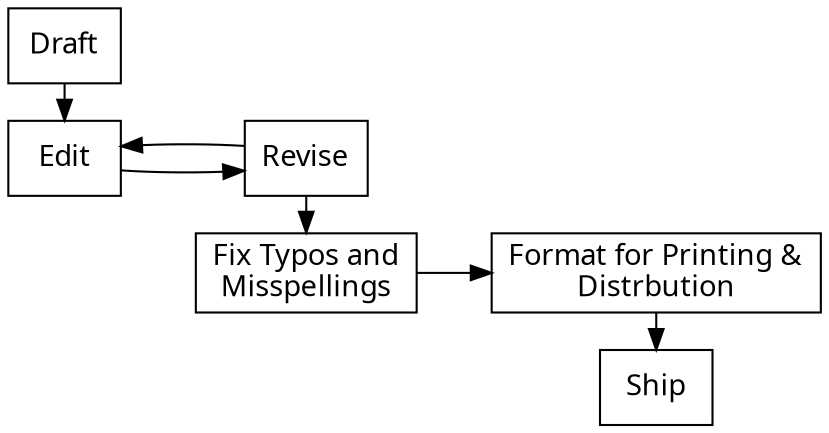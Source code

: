 digraph G {

  rankdir="LR"
  compound=true
  ordering=out
  node[shape=box fontname=baskerville]
 
  Draft -> Edit -> Revise -> CopyEdit -> TypeSet -> Ship
  Revise -> Edit
  CopyEdit[label="Fix Typos and\lMisspellings"]
  TypeSet[label="Format for Printing &\lDistrbution"]
  { rank=same Edit; Draft }
  { rank=same Revise; CopyEdit; }
  { rank=same  TypeSet; Ship }
}
